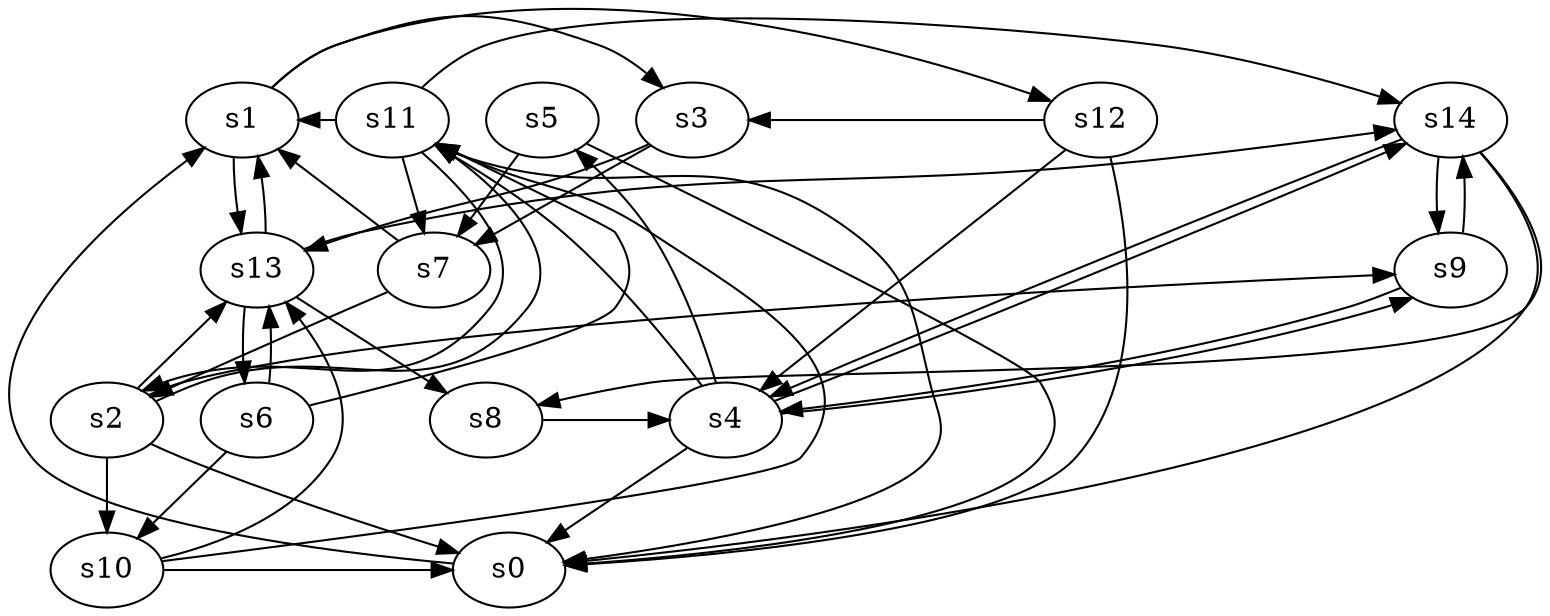 digraph game_0812_complex_15 {
    s0 [name="s0", player=1, target=1];
    s1 [name="s1", player=1];
    s2 [name="s2", player=1, target=1];
    s3 [name="s3", player=0];
    s4 [name="s4", player=0];
    s5 [name="s5", player=0, target=1];
    s6 [name="s6", player=0];
    s7 [name="s7", player=0];
    s8 [name="s8", player=0, target=1];
    s9 [name="s9", player=1];
    s10 [name="s10", player=1];
    s11 [name="s11", player=0];
    s12 [name="s12", player=0];
    s13 [name="s13", player=0];
    s14 [name="s14", player=0];

    s0 -> s1 [constraint="time % 3 == 0 && time % 3 == 1"];
    s1 -> s3 [constraint="time % 4 == 0"];
    s1 -> s12 [constraint="time % 4 == 1 && time % 5 == 1"];
    s1 -> s13;
    s2 -> s0;
    s2 -> s9 [constraint="time % 3 == 2 && time % 5 == 4"];
    s2 -> s10;
    s2 -> s11 [constraint="time % 4 == 3 && time % 5 == 0"];
    s2 -> s13 [constraint="time % 2 == 1 && time % 5 == 1"];
    s3 -> s7;
    s3 -> s13 [constraint="!(time % 4 == 0)"];
    s4 -> s0;
    s4 -> s5 [constraint="time % 5 == 4"];
    s4 -> s9 [constraint="time % 3 == 1"];
    s4 -> s11 [constraint="time == 5 || time == 7 || time == 9 || time == 14"];
    s4 -> s14 [constraint="!(time % 6 == 1)"];
    s5 -> s0 [constraint="time % 2 == 1 && time % 5 == 3"];
    s5 -> s7 [constraint="!(time % 4 == 1)"];
    s6 -> s10 [constraint="time % 8 == 3"];
    s6 -> s11 [constraint="time % 3 == 0"];
    s6 -> s13 [constraint="time % 2 == 1 && time % 3 == 2"];
    s7 -> s1 [constraint="time % 4 == 3 || time % 2 == 0"];
    s7 -> s2 [constraint="time % 2 == 1 || time % 4 == 0"];
    s8 -> s4 [constraint="time % 4 == 2 || time % 3 == 1"];
    s9 -> s4;
    s9 -> s14 [constraint="time % 3 == 0 || time % 3 == 0"];
    s10 -> s0 [constraint="time % 4 == 0 || time % 5 == 4"];
    s10 -> s11 [constraint="time % 3 == 2 || time % 4 == 0"];
    s10 -> s13 [constraint="time == 2 || time == 5 || time == 6 || time == 9"];
    s11 -> s0 [constraint="time % 5 == 4"];
    s11 -> s1 [constraint="time % 3 == 0 || time % 3 == 2"];
    s11 -> s2 [constraint="time % 3 == 2 && time % 4 == 1"];
    s11 -> s7 [constraint="time % 2 == 1 || time % 2 == 1"];
    s11 -> s14 [constraint="time % 3 == 0"];
    s12 -> s0 [constraint="time % 4 == 2 && time % 4 == 1"];
    s12 -> s3 [constraint="time % 3 == 1 && time % 5 == 1"];
    s12 -> s4 [constraint="time == 16 || time == 17"];
    s13 -> s1 [constraint="!(time % 4 == 2)"];
    s13 -> s6;
    s13 -> s8;
    s13 -> s14 [constraint="time % 3 == 0"];
    s14 -> s0 [constraint="!(time % 4 == 1)"];
    s14 -> s4 [constraint="!(time % 4 == 1)"];
    s14 -> s8 [constraint="time % 3 == 2 && time % 5 == 1"];
    s14 -> s9;
}

